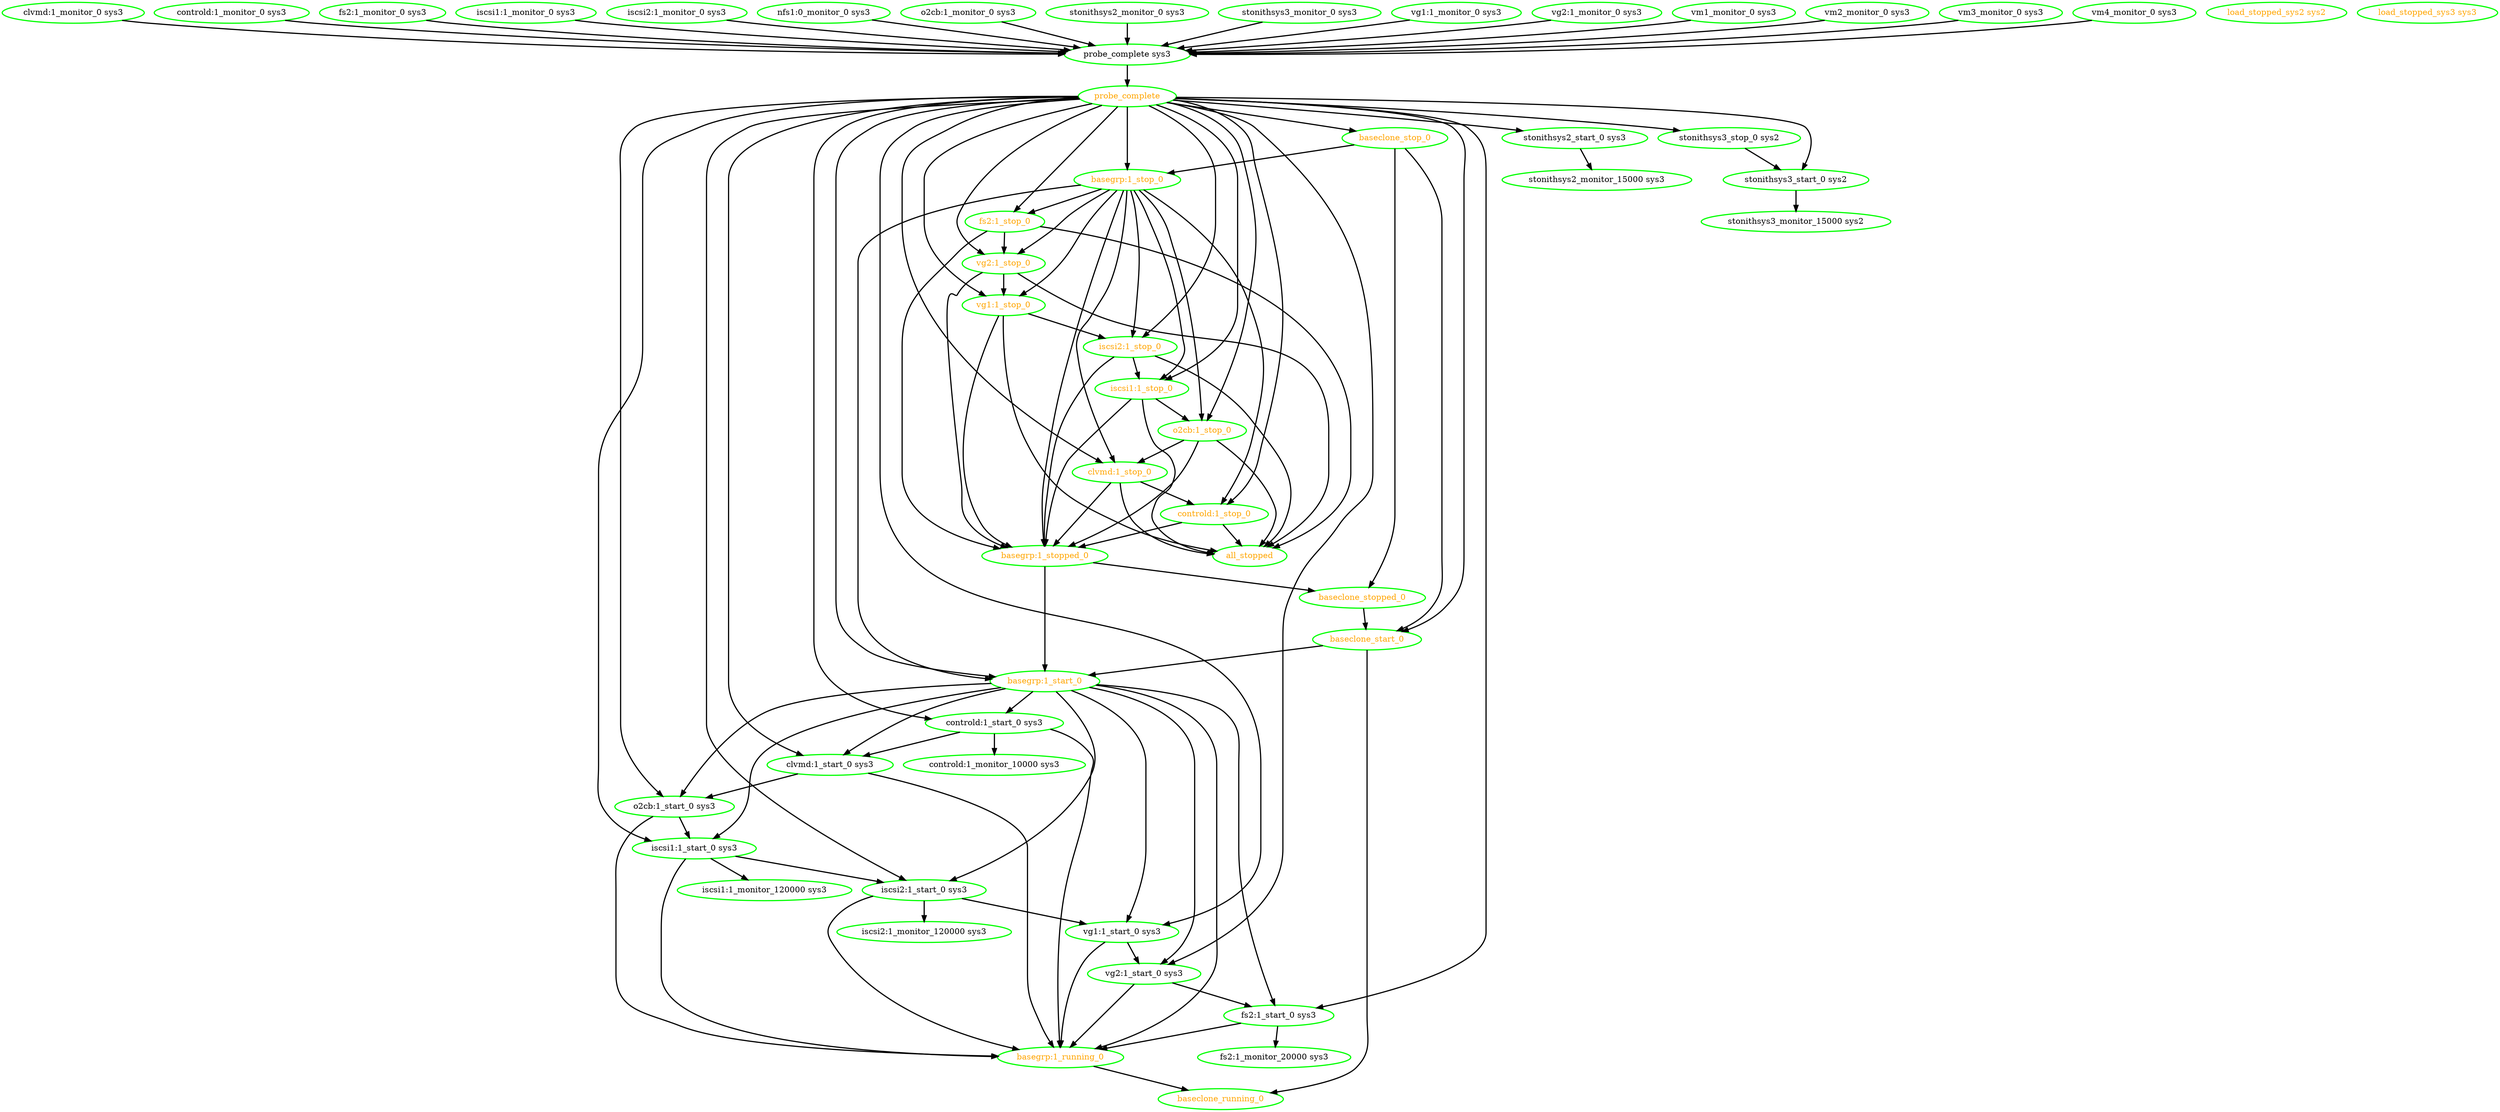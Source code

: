 digraph "g" {
"all_stopped" [ style=bold color="green" fontcolor="orange"  ]
"baseclone_running_0" [ style=bold color="green" fontcolor="orange"  ]
"baseclone_start_0" -> "baseclone_running_0" [ style = bold]
"baseclone_start_0" -> "basegrp:1_start_0" [ style = bold]
"baseclone_start_0" [ style=bold color="green" fontcolor="orange"  ]
"baseclone_stop_0" -> "baseclone_start_0" [ style = bold]
"baseclone_stop_0" -> "baseclone_stopped_0" [ style = bold]
"baseclone_stop_0" -> "basegrp:1_stop_0" [ style = bold]
"baseclone_stop_0" [ style=bold color="green" fontcolor="orange"  ]
"baseclone_stopped_0" -> "baseclone_start_0" [ style = bold]
"baseclone_stopped_0" [ style=bold color="green" fontcolor="orange"  ]
"basegrp:1_running_0" -> "baseclone_running_0" [ style = bold]
"basegrp:1_running_0" [ style=bold color="green" fontcolor="orange"  ]
"basegrp:1_start_0" -> "basegrp:1_running_0" [ style = bold]
"basegrp:1_start_0" -> "clvmd:1_start_0 sys3" [ style = bold]
"basegrp:1_start_0" -> "controld:1_start_0 sys3" [ style = bold]
"basegrp:1_start_0" -> "fs2:1_start_0 sys3" [ style = bold]
"basegrp:1_start_0" -> "iscsi1:1_start_0 sys3" [ style = bold]
"basegrp:1_start_0" -> "iscsi2:1_start_0 sys3" [ style = bold]
"basegrp:1_start_0" -> "o2cb:1_start_0 sys3" [ style = bold]
"basegrp:1_start_0" -> "vg1:1_start_0 sys3" [ style = bold]
"basegrp:1_start_0" -> "vg2:1_start_0 sys3" [ style = bold]
"basegrp:1_start_0" [ style=bold color="green" fontcolor="orange"  ]
"basegrp:1_stop_0" -> "basegrp:1_start_0" [ style = bold]
"basegrp:1_stop_0" -> "basegrp:1_stopped_0" [ style = bold]
"basegrp:1_stop_0" -> "clvmd:1_stop_0" [ style = bold]
"basegrp:1_stop_0" -> "controld:1_stop_0" [ style = bold]
"basegrp:1_stop_0" -> "fs2:1_stop_0" [ style = bold]
"basegrp:1_stop_0" -> "iscsi1:1_stop_0" [ style = bold]
"basegrp:1_stop_0" -> "iscsi2:1_stop_0" [ style = bold]
"basegrp:1_stop_0" -> "o2cb:1_stop_0" [ style = bold]
"basegrp:1_stop_0" -> "vg1:1_stop_0" [ style = bold]
"basegrp:1_stop_0" -> "vg2:1_stop_0" [ style = bold]
"basegrp:1_stop_0" [ style=bold color="green" fontcolor="orange"  ]
"basegrp:1_stopped_0" -> "baseclone_stopped_0" [ style = bold]
"basegrp:1_stopped_0" -> "basegrp:1_start_0" [ style = bold]
"basegrp:1_stopped_0" [ style=bold color="green" fontcolor="orange"  ]
"clvmd:1_monitor_0 sys3" -> "probe_complete sys3" [ style = bold]
"clvmd:1_monitor_0 sys3" [ style=bold color="green" fontcolor="black"  ]
"clvmd:1_start_0 sys3" -> "basegrp:1_running_0" [ style = bold]
"clvmd:1_start_0 sys3" -> "o2cb:1_start_0 sys3" [ style = bold]
"clvmd:1_start_0 sys3" [ style=bold color="green" fontcolor="black"  ]
"clvmd:1_stop_0" -> "all_stopped" [ style = bold]
"clvmd:1_stop_0" -> "basegrp:1_stopped_0" [ style = bold]
"clvmd:1_stop_0" -> "controld:1_stop_0" [ style = bold]
"clvmd:1_stop_0" [ style=bold color="green" fontcolor="orange"  ]
"controld:1_monitor_0 sys3" -> "probe_complete sys3" [ style = bold]
"controld:1_monitor_0 sys3" [ style=bold color="green" fontcolor="black"  ]
"controld:1_monitor_10000 sys3" [ style=bold color="green" fontcolor="black"  ]
"controld:1_start_0 sys3" -> "basegrp:1_running_0" [ style = bold]
"controld:1_start_0 sys3" -> "clvmd:1_start_0 sys3" [ style = bold]
"controld:1_start_0 sys3" -> "controld:1_monitor_10000 sys3" [ style = bold]
"controld:1_start_0 sys3" [ style=bold color="green" fontcolor="black"  ]
"controld:1_stop_0" -> "all_stopped" [ style = bold]
"controld:1_stop_0" -> "basegrp:1_stopped_0" [ style = bold]
"controld:1_stop_0" [ style=bold color="green" fontcolor="orange"  ]
"fs2:1_monitor_0 sys3" -> "probe_complete sys3" [ style = bold]
"fs2:1_monitor_0 sys3" [ style=bold color="green" fontcolor="black"  ]
"fs2:1_monitor_20000 sys3" [ style=bold color="green" fontcolor="black"  ]
"fs2:1_start_0 sys3" -> "basegrp:1_running_0" [ style = bold]
"fs2:1_start_0 sys3" -> "fs2:1_monitor_20000 sys3" [ style = bold]
"fs2:1_start_0 sys3" [ style=bold color="green" fontcolor="black"  ]
"fs2:1_stop_0" -> "all_stopped" [ style = bold]
"fs2:1_stop_0" -> "basegrp:1_stopped_0" [ style = bold]
"fs2:1_stop_0" -> "vg2:1_stop_0" [ style = bold]
"fs2:1_stop_0" [ style=bold color="green" fontcolor="orange"  ]
"iscsi1:1_monitor_0 sys3" -> "probe_complete sys3" [ style = bold]
"iscsi1:1_monitor_0 sys3" [ style=bold color="green" fontcolor="black"  ]
"iscsi1:1_monitor_120000 sys3" [ style=bold color="green" fontcolor="black"  ]
"iscsi1:1_start_0 sys3" -> "basegrp:1_running_0" [ style = bold]
"iscsi1:1_start_0 sys3" -> "iscsi1:1_monitor_120000 sys3" [ style = bold]
"iscsi1:1_start_0 sys3" -> "iscsi2:1_start_0 sys3" [ style = bold]
"iscsi1:1_start_0 sys3" [ style=bold color="green" fontcolor="black"  ]
"iscsi1:1_stop_0" -> "all_stopped" [ style = bold]
"iscsi1:1_stop_0" -> "basegrp:1_stopped_0" [ style = bold]
"iscsi1:1_stop_0" -> "o2cb:1_stop_0" [ style = bold]
"iscsi1:1_stop_0" [ style=bold color="green" fontcolor="orange"  ]
"iscsi2:1_monitor_0 sys3" -> "probe_complete sys3" [ style = bold]
"iscsi2:1_monitor_0 sys3" [ style=bold color="green" fontcolor="black"  ]
"iscsi2:1_monitor_120000 sys3" [ style=bold color="green" fontcolor="black"  ]
"iscsi2:1_start_0 sys3" -> "basegrp:1_running_0" [ style = bold]
"iscsi2:1_start_0 sys3" -> "iscsi2:1_monitor_120000 sys3" [ style = bold]
"iscsi2:1_start_0 sys3" -> "vg1:1_start_0 sys3" [ style = bold]
"iscsi2:1_start_0 sys3" [ style=bold color="green" fontcolor="black"  ]
"iscsi2:1_stop_0" -> "all_stopped" [ style = bold]
"iscsi2:1_stop_0" -> "basegrp:1_stopped_0" [ style = bold]
"iscsi2:1_stop_0" -> "iscsi1:1_stop_0" [ style = bold]
"iscsi2:1_stop_0" [ style=bold color="green" fontcolor="orange"  ]
"load_stopped_sys2 sys2" [ style=bold color="green" fontcolor="orange"  ]
"load_stopped_sys3 sys3" [ style=bold color="green" fontcolor="orange"  ]
"nfs1:0_monitor_0 sys3" -> "probe_complete sys3" [ style = bold]
"nfs1:0_monitor_0 sys3" [ style=bold color="green" fontcolor="black"  ]
"o2cb:1_monitor_0 sys3" -> "probe_complete sys3" [ style = bold]
"o2cb:1_monitor_0 sys3" [ style=bold color="green" fontcolor="black"  ]
"o2cb:1_start_0 sys3" -> "basegrp:1_running_0" [ style = bold]
"o2cb:1_start_0 sys3" -> "iscsi1:1_start_0 sys3" [ style = bold]
"o2cb:1_start_0 sys3" [ style=bold color="green" fontcolor="black"  ]
"o2cb:1_stop_0" -> "all_stopped" [ style = bold]
"o2cb:1_stop_0" -> "basegrp:1_stopped_0" [ style = bold]
"o2cb:1_stop_0" -> "clvmd:1_stop_0" [ style = bold]
"o2cb:1_stop_0" [ style=bold color="green" fontcolor="orange"  ]
"probe_complete sys3" -> "probe_complete" [ style = bold]
"probe_complete sys3" [ style=bold color="green" fontcolor="black"  ]
"probe_complete" -> "baseclone_start_0" [ style = bold]
"probe_complete" -> "baseclone_stop_0" [ style = bold]
"probe_complete" -> "basegrp:1_start_0" [ style = bold]
"probe_complete" -> "basegrp:1_stop_0" [ style = bold]
"probe_complete" -> "clvmd:1_start_0 sys3" [ style = bold]
"probe_complete" -> "clvmd:1_stop_0" [ style = bold]
"probe_complete" -> "controld:1_start_0 sys3" [ style = bold]
"probe_complete" -> "controld:1_stop_0" [ style = bold]
"probe_complete" -> "fs2:1_start_0 sys3" [ style = bold]
"probe_complete" -> "fs2:1_stop_0" [ style = bold]
"probe_complete" -> "iscsi1:1_start_0 sys3" [ style = bold]
"probe_complete" -> "iscsi1:1_stop_0" [ style = bold]
"probe_complete" -> "iscsi2:1_start_0 sys3" [ style = bold]
"probe_complete" -> "iscsi2:1_stop_0" [ style = bold]
"probe_complete" -> "o2cb:1_start_0 sys3" [ style = bold]
"probe_complete" -> "o2cb:1_stop_0" [ style = bold]
"probe_complete" -> "stonithsys2_start_0 sys3" [ style = bold]
"probe_complete" -> "stonithsys3_start_0 sys2" [ style = bold]
"probe_complete" -> "stonithsys3_stop_0 sys2" [ style = bold]
"probe_complete" -> "vg1:1_start_0 sys3" [ style = bold]
"probe_complete" -> "vg1:1_stop_0" [ style = bold]
"probe_complete" -> "vg2:1_start_0 sys3" [ style = bold]
"probe_complete" -> "vg2:1_stop_0" [ style = bold]
"probe_complete" [ style=bold color="green" fontcolor="orange"  ]
"stonithsys2_monitor_0 sys3" -> "probe_complete sys3" [ style = bold]
"stonithsys2_monitor_0 sys3" [ style=bold color="green" fontcolor="black"  ]
"stonithsys2_monitor_15000 sys3" [ style=bold color="green" fontcolor="black"  ]
"stonithsys2_start_0 sys3" -> "stonithsys2_monitor_15000 sys3" [ style = bold]
"stonithsys2_start_0 sys3" [ style=bold color="green" fontcolor="black"  ]
"stonithsys3_monitor_0 sys3" -> "probe_complete sys3" [ style = bold]
"stonithsys3_monitor_0 sys3" [ style=bold color="green" fontcolor="black"  ]
"stonithsys3_monitor_15000 sys2" [ style=bold color="green" fontcolor="black"  ]
"stonithsys3_start_0 sys2" -> "stonithsys3_monitor_15000 sys2" [ style = bold]
"stonithsys3_start_0 sys2" [ style=bold color="green" fontcolor="black"  ]
"stonithsys3_stop_0 sys2" -> "stonithsys3_start_0 sys2" [ style = bold]
"stonithsys3_stop_0 sys2" [ style=bold color="green" fontcolor="black"  ]
"vg1:1_monitor_0 sys3" -> "probe_complete sys3" [ style = bold]
"vg1:1_monitor_0 sys3" [ style=bold color="green" fontcolor="black"  ]
"vg1:1_start_0 sys3" -> "basegrp:1_running_0" [ style = bold]
"vg1:1_start_0 sys3" -> "vg2:1_start_0 sys3" [ style = bold]
"vg1:1_start_0 sys3" [ style=bold color="green" fontcolor="black"  ]
"vg1:1_stop_0" -> "all_stopped" [ style = bold]
"vg1:1_stop_0" -> "basegrp:1_stopped_0" [ style = bold]
"vg1:1_stop_0" -> "iscsi2:1_stop_0" [ style = bold]
"vg1:1_stop_0" [ style=bold color="green" fontcolor="orange"  ]
"vg2:1_monitor_0 sys3" -> "probe_complete sys3" [ style = bold]
"vg2:1_monitor_0 sys3" [ style=bold color="green" fontcolor="black"  ]
"vg2:1_start_0 sys3" -> "basegrp:1_running_0" [ style = bold]
"vg2:1_start_0 sys3" -> "fs2:1_start_0 sys3" [ style = bold]
"vg2:1_start_0 sys3" [ style=bold color="green" fontcolor="black"  ]
"vg2:1_stop_0" -> "all_stopped" [ style = bold]
"vg2:1_stop_0" -> "basegrp:1_stopped_0" [ style = bold]
"vg2:1_stop_0" -> "vg1:1_stop_0" [ style = bold]
"vg2:1_stop_0" [ style=bold color="green" fontcolor="orange"  ]
"vm1_monitor_0 sys3" -> "probe_complete sys3" [ style = bold]
"vm1_monitor_0 sys3" [ style=bold color="green" fontcolor="black"  ]
"vm2_monitor_0 sys3" -> "probe_complete sys3" [ style = bold]
"vm2_monitor_0 sys3" [ style=bold color="green" fontcolor="black"  ]
"vm3_monitor_0 sys3" -> "probe_complete sys3" [ style = bold]
"vm3_monitor_0 sys3" [ style=bold color="green" fontcolor="black"  ]
"vm4_monitor_0 sys3" -> "probe_complete sys3" [ style = bold]
"vm4_monitor_0 sys3" [ style=bold color="green" fontcolor="black"  ]
}
